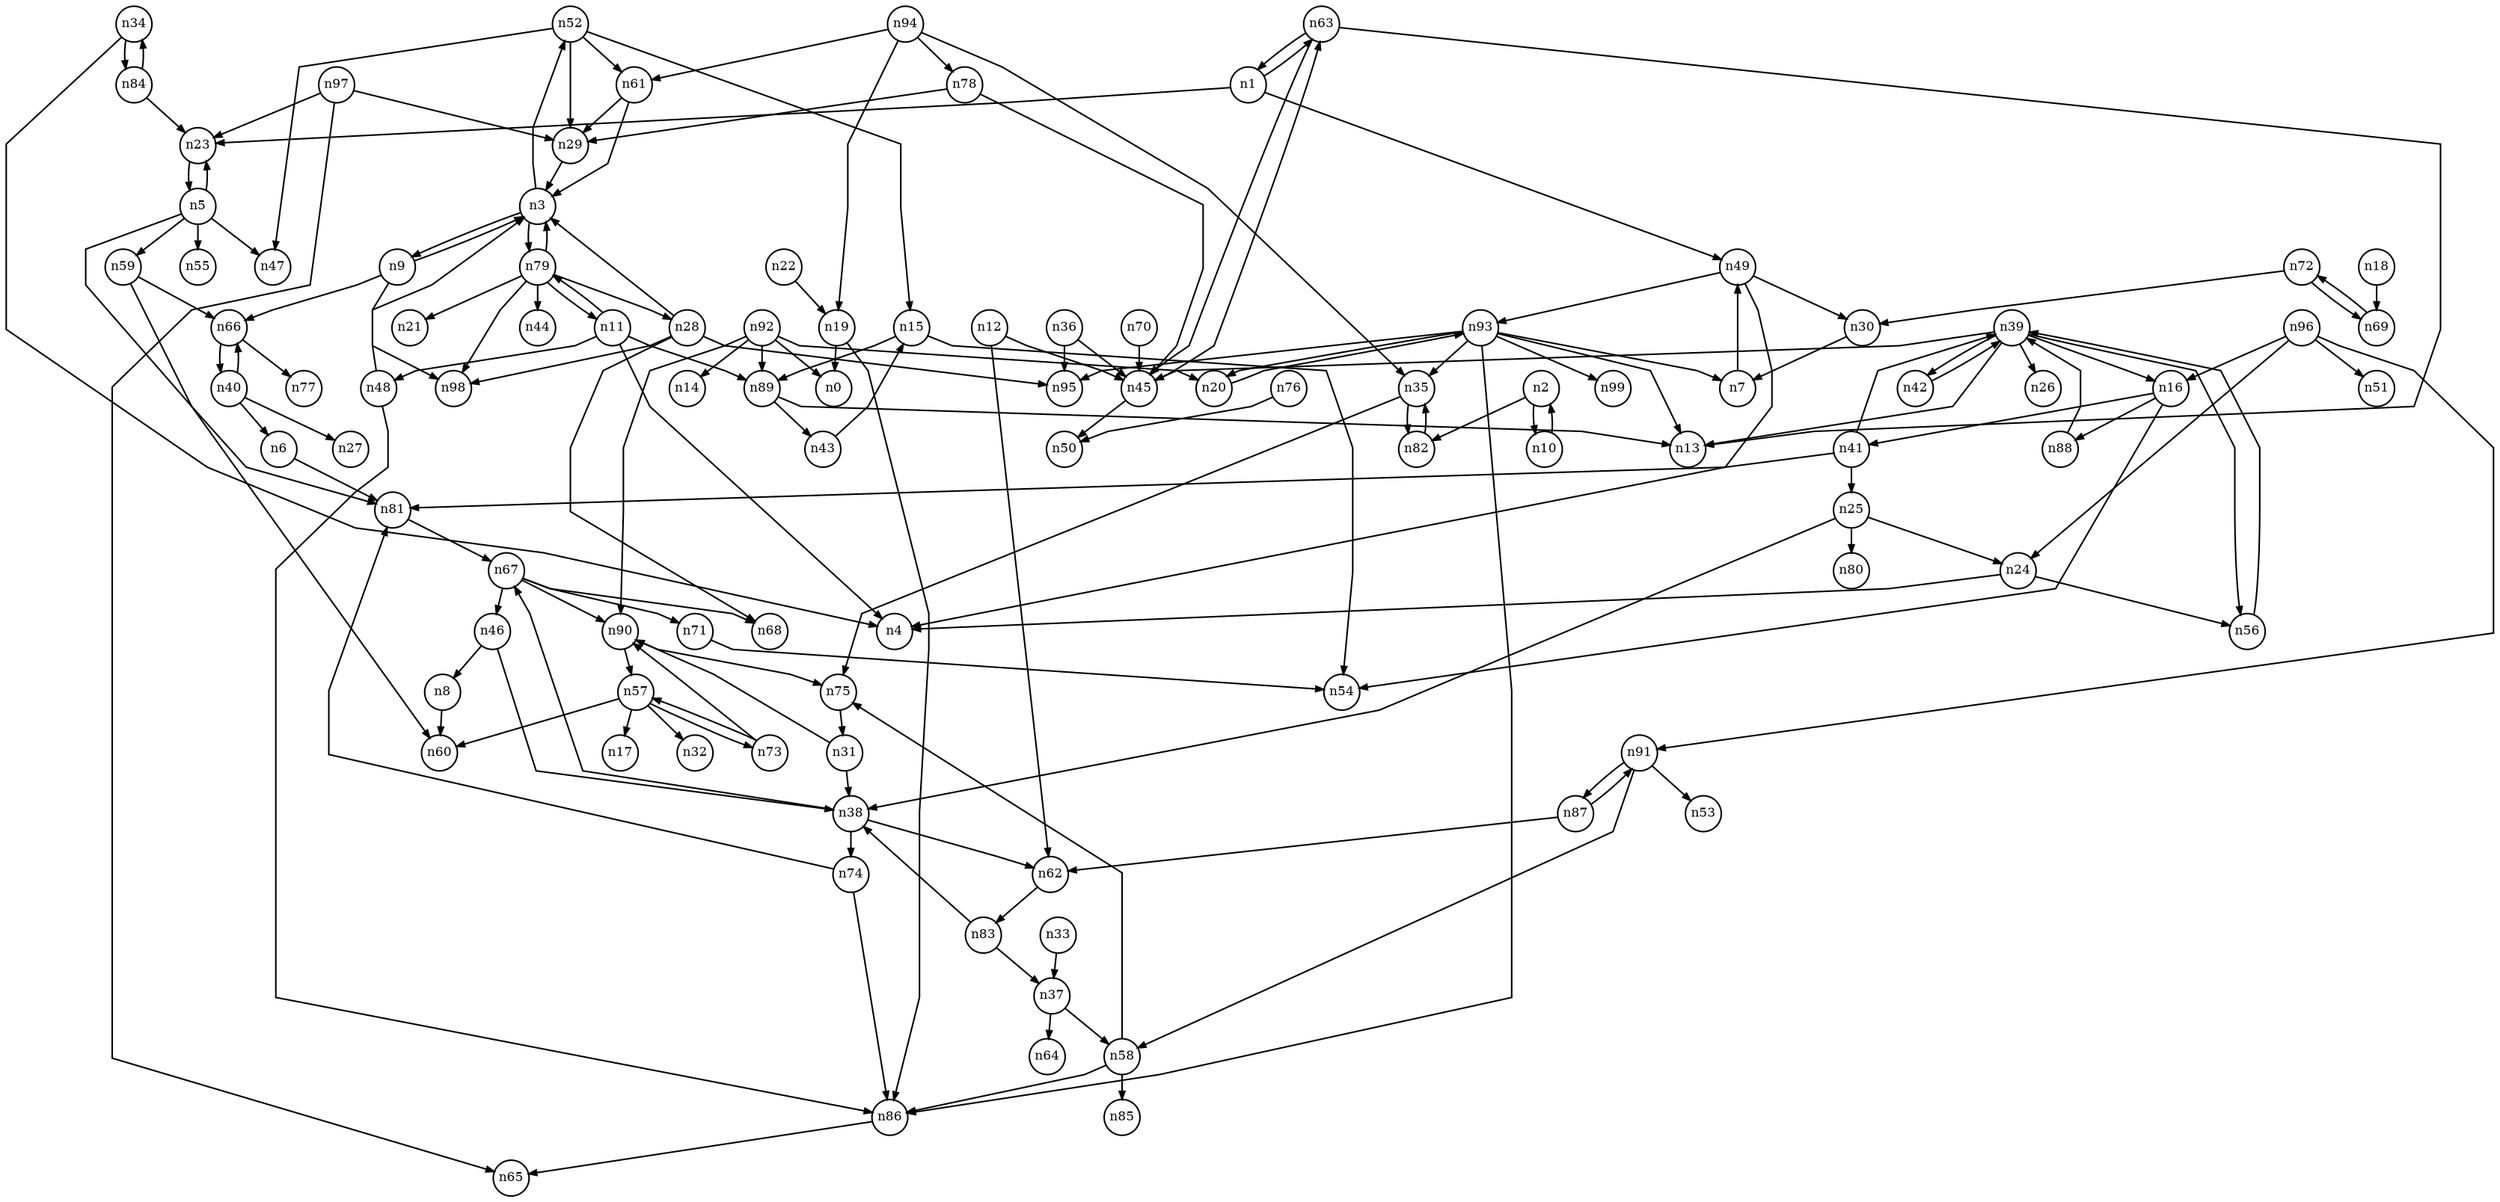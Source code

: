 digraph G{
splines=polyline;
ranksep=0.22;
nodesep=0.22;
nodesize=0.32;
fontsize=8
edge [arrowsize=0.5]
node [fontsize=8 shape=circle width=0.32 fixedsize=shape];

n23 -> n5
n1 -> n23
n1 -> n49
n1 -> n63
n49 -> n4
n49 -> n30
n49 -> n93
n63 -> n13
n63 -> n45
n63 -> n1
n82 -> n35
n2 -> n82
n2 -> n10
n9 -> n66
n9 -> n98
n9 -> n3
n3 -> n9
n3 -> n52
n3 -> n79
n52 -> n15
n52 -> n29
n52 -> n47
n52 -> n61
n79 -> n11
n79 -> n21
n79 -> n28
n79 -> n44
n79 -> n98
n79 -> n3
n5 -> n23
n5 -> n47
n5 -> n55
n5 -> n59
n5 -> n81
n59 -> n60
n59 -> n66
n81 -> n67
n6 -> n81
n7 -> n49
n8 -> n60
n66 -> n77
n66 -> n40
n10 -> n2
n11 -> n4
n11 -> n48
n11 -> n89
n11 -> n79
n48 -> n86
n48 -> n3
n89 -> n13
n89 -> n43
n45 -> n50
n45 -> n63
n12 -> n45
n12 -> n62
n62 -> n83
n15 -> n54
n15 -> n89
n16 -> n54
n16 -> n88
n16 -> n41
n88 -> n39
n69 -> n72
n18 -> n69
n19 -> n0
n19 -> n86
n86 -> n65
n22 -> n19
n24 -> n4
n24 -> n56
n56 -> n39
n25 -> n24
n25 -> n38
n25 -> n80
n38 -> n62
n38 -> n74
n38 -> n67
n28 -> n68
n28 -> n95
n28 -> n98
n28 -> n3
n31 -> n38
n31 -> n90
n90 -> n75
n90 -> n57
n37 -> n58
n37 -> n64
n33 -> n37
n34 -> n4
n34 -> n84
n75 -> n31
n35 -> n75
n35 -> n82
n36 -> n45
n36 -> n95
n58 -> n75
n58 -> n85
n58 -> n86
n74 -> n81
n74 -> n86
n39 -> n13
n39 -> n16
n39 -> n26
n39 -> n42
n39 -> n45
n39 -> n56
n42 -> n39
n40 -> n6
n40 -> n27
n40 -> n66
n41 -> n25
n41 -> n39
n41 -> n81
n43 -> n15
n46 -> n8
n46 -> n38
n30 -> n7
n29 -> n3
n61 -> n29
n61 -> n3
n57 -> n17
n57 -> n32
n57 -> n60
n57 -> n73
n73 -> n90
n73 -> n57
n67 -> n46
n67 -> n68
n67 -> n71
n67 -> n90
n71 -> n54
n70 -> n45
n72 -> n30
n72 -> n69
n76 -> n50
n78 -> n29
n78 -> n45
n83 -> n37
n83 -> n38
n84 -> n23
n84 -> n34
n87 -> n62
n87 -> n91
n91 -> n53
n91 -> n58
n91 -> n87
n92 -> n0
n92 -> n14
n92 -> n20
n92 -> n89
n92 -> n90
n20 -> n93
n93 -> n7
n93 -> n13
n93 -> n20
n93 -> n35
n93 -> n86
n93 -> n95
n93 -> n99
n94 -> n19
n94 -> n35
n94 -> n61
n94 -> n78
n96 -> n16
n96 -> n24
n96 -> n51
n96 -> n91
n97 -> n23
n97 -> n29
n97 -> n65
}
